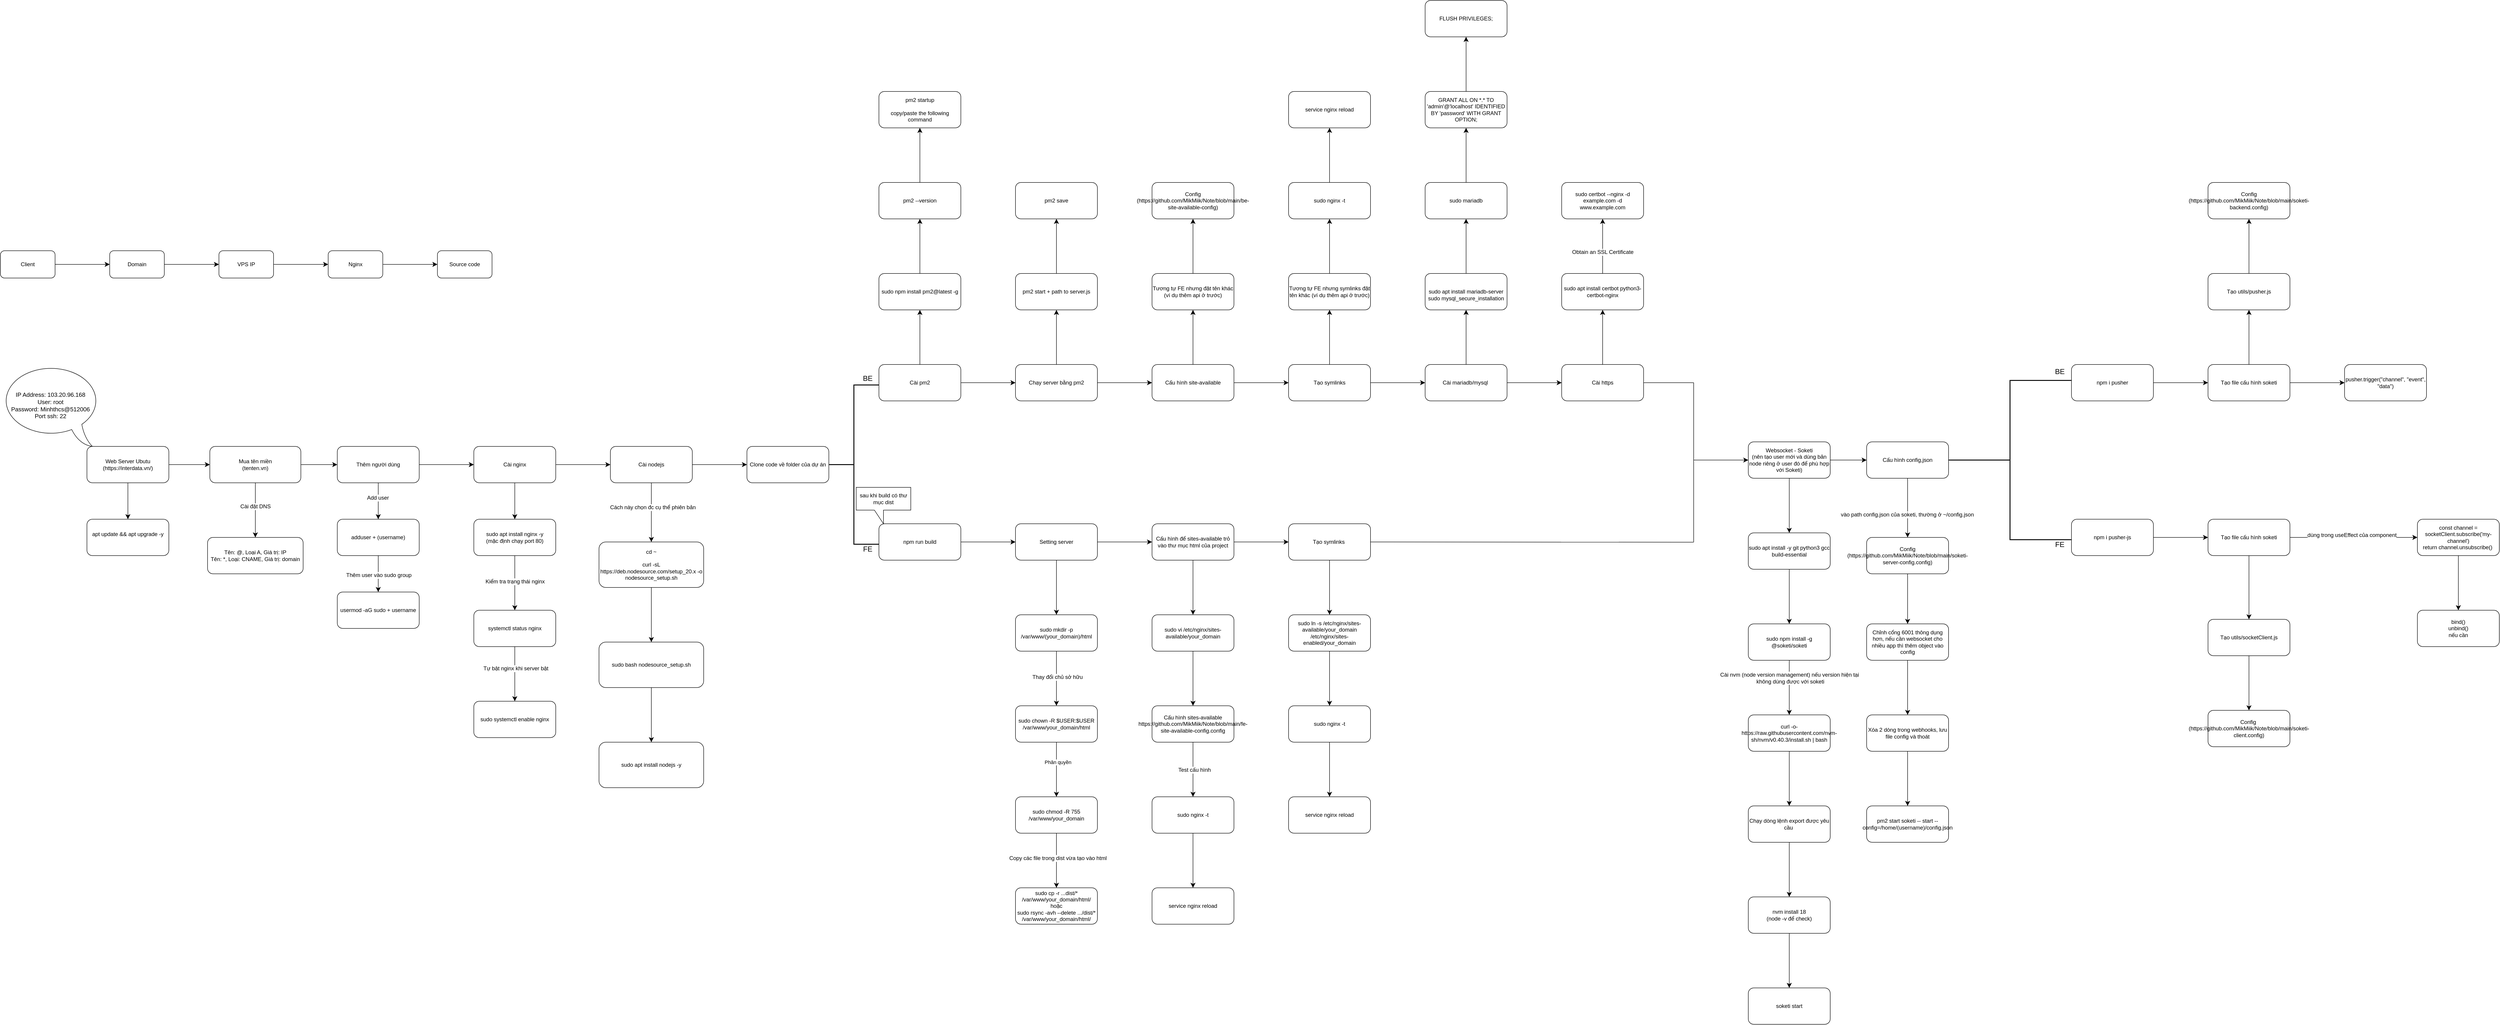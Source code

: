 <mxfile version="28.2.5">
  <diagram name="Page-1" id="xSACXONPx5cVFWfYpjBi">
    <mxGraphModel dx="1097" dy="609" grid="1" gridSize="10" guides="1" tooltips="1" connect="1" arrows="1" fold="1" page="1" pageScale="1" pageWidth="850" pageHeight="1100" math="0" shadow="0">
      <root>
        <mxCell id="0" />
        <mxCell id="1" parent="0" />
        <mxCell id="hfUrtgs2L8aRi2wfqxC7-1" style="edgeStyle=none;curved=1;rounded=0;orthogonalLoop=1;jettySize=auto;html=1;exitX=0;exitY=0.75;exitDx=0;exitDy=0;fontSize=12;startSize=8;endSize=8;" parent="1" edge="1">
          <mxGeometry relative="1" as="geometry">
            <mxPoint x="280" y="1770" as="sourcePoint" />
            <mxPoint x="280" y="1770" as="targetPoint" />
          </mxGeometry>
        </mxCell>
        <mxCell id="hfUrtgs2L8aRi2wfqxC7-2" style="edgeStyle=none;curved=1;rounded=0;orthogonalLoop=1;jettySize=auto;html=1;exitX=1;exitY=0.5;exitDx=0;exitDy=0;fontSize=12;startSize=8;endSize=8;" parent="1" source="hfUrtgs2L8aRi2wfqxC7-3" target="hfUrtgs2L8aRi2wfqxC7-9" edge="1">
          <mxGeometry relative="1" as="geometry" />
        </mxCell>
        <mxCell id="hfUrtgs2L8aRi2wfqxC7-3" value="Web Server Ubutu (https://interdata.vn/)" style="rounded=1;whiteSpace=wrap;html=1;" parent="1" vertex="1">
          <mxGeometry x="230" y="1020" width="180" height="80" as="geometry" />
        </mxCell>
        <mxCell id="hfUrtgs2L8aRi2wfqxC7-4" value="IP Address: 103.20.96.168&lt;br&gt;User: root&lt;br&gt;Password: Minhthcs@512006&lt;br&gt;Port ssh: 22" style="shape=mxgraph.basic.oval_callout;align=center;labelPosition=center;verticalLabelPosition=middle;verticalAlign=middle;labelBackgroundColor=none;labelBorderColor=none;textShadow=0;whiteSpace=wrap;fontFamily=Helvetica;html=1;fontSize=13;horizontal=1;flipH=1;" parent="1" vertex="1">
          <mxGeometry x="40" y="840" width="220" height="180" as="geometry" />
        </mxCell>
        <mxCell id="hfUrtgs2L8aRi2wfqxC7-5" value="apt update &amp;amp;&amp;amp; apt upgrade -y&lt;div&gt;&lt;br&gt;&lt;/div&gt;" style="whiteSpace=wrap;html=1;rounded=1;glass=0;shadow=0;" parent="1" vertex="1">
          <mxGeometry x="230" y="1180" width="180" height="80" as="geometry" />
        </mxCell>
        <mxCell id="hfUrtgs2L8aRi2wfqxC7-6" style="edgeStyle=none;curved=1;rounded=0;orthogonalLoop=1;jettySize=auto;html=1;exitX=1;exitY=0.5;exitDx=0;exitDy=0;entryX=0;entryY=0.5;entryDx=0;entryDy=0;fontSize=12;startSize=8;endSize=8;" parent="1" source="hfUrtgs2L8aRi2wfqxC7-9" target="hfUrtgs2L8aRi2wfqxC7-22" edge="1">
          <mxGeometry relative="1" as="geometry" />
        </mxCell>
        <mxCell id="hfUrtgs2L8aRi2wfqxC7-7" value="" style="edgeStyle=none;curved=1;rounded=0;orthogonalLoop=1;jettySize=auto;html=1;fontSize=12;startSize=8;endSize=8;" parent="1" source="hfUrtgs2L8aRi2wfqxC7-9" target="hfUrtgs2L8aRi2wfqxC7-57" edge="1">
          <mxGeometry relative="1" as="geometry" />
        </mxCell>
        <mxCell id="hfUrtgs2L8aRi2wfqxC7-8" value="Cài đặt DNS" style="edgeLabel;html=1;align=center;verticalAlign=middle;resizable=0;points=[];fontSize=12;" parent="hfUrtgs2L8aRi2wfqxC7-7" vertex="1" connectable="0">
          <mxGeometry x="-0.138" relative="1" as="geometry">
            <mxPoint as="offset" />
          </mxGeometry>
        </mxCell>
        <mxCell id="hfUrtgs2L8aRi2wfqxC7-9" value="Mua tên miền&lt;div&gt;(tenten.vn)&lt;/div&gt;" style="whiteSpace=wrap;html=1;rounded=1;" parent="1" vertex="1">
          <mxGeometry x="500" y="1020" width="200" height="80" as="geometry" />
        </mxCell>
        <mxCell id="hfUrtgs2L8aRi2wfqxC7-10" value="" style="edgeStyle=none;curved=1;rounded=0;orthogonalLoop=1;jettySize=auto;html=1;fontSize=12;startSize=8;endSize=8;" parent="1" source="hfUrtgs2L8aRi2wfqxC7-11" target="hfUrtgs2L8aRi2wfqxC7-13" edge="1">
          <mxGeometry relative="1" as="geometry" />
        </mxCell>
        <mxCell id="hfUrtgs2L8aRi2wfqxC7-11" value="Client" style="rounded=1;whiteSpace=wrap;html=1;" parent="1" vertex="1">
          <mxGeometry x="40" y="590" width="120" height="60" as="geometry" />
        </mxCell>
        <mxCell id="hfUrtgs2L8aRi2wfqxC7-12" value="" style="edgeStyle=none;curved=1;rounded=0;orthogonalLoop=1;jettySize=auto;html=1;fontSize=12;startSize=8;endSize=8;" parent="1" source="hfUrtgs2L8aRi2wfqxC7-13" target="hfUrtgs2L8aRi2wfqxC7-15" edge="1">
          <mxGeometry relative="1" as="geometry" />
        </mxCell>
        <mxCell id="hfUrtgs2L8aRi2wfqxC7-13" value="Domain" style="whiteSpace=wrap;html=1;rounded=1;" parent="1" vertex="1">
          <mxGeometry x="280" y="590" width="120" height="60" as="geometry" />
        </mxCell>
        <mxCell id="hfUrtgs2L8aRi2wfqxC7-14" value="" style="edgeStyle=none;curved=1;rounded=0;orthogonalLoop=1;jettySize=auto;html=1;fontSize=12;startSize=8;endSize=8;" parent="1" source="hfUrtgs2L8aRi2wfqxC7-15" target="hfUrtgs2L8aRi2wfqxC7-17" edge="1">
          <mxGeometry relative="1" as="geometry" />
        </mxCell>
        <mxCell id="hfUrtgs2L8aRi2wfqxC7-15" value="VPS IP" style="whiteSpace=wrap;html=1;rounded=1;" parent="1" vertex="1">
          <mxGeometry x="520" y="590" width="120" height="60" as="geometry" />
        </mxCell>
        <mxCell id="hfUrtgs2L8aRi2wfqxC7-16" value="" style="edgeStyle=none;curved=1;rounded=0;orthogonalLoop=1;jettySize=auto;html=1;fontSize=12;startSize=8;endSize=8;" parent="1" source="hfUrtgs2L8aRi2wfqxC7-17" target="hfUrtgs2L8aRi2wfqxC7-18" edge="1">
          <mxGeometry relative="1" as="geometry" />
        </mxCell>
        <mxCell id="hfUrtgs2L8aRi2wfqxC7-17" value="Nginx" style="whiteSpace=wrap;html=1;rounded=1;" parent="1" vertex="1">
          <mxGeometry x="760" y="590" width="120" height="60" as="geometry" />
        </mxCell>
        <mxCell id="hfUrtgs2L8aRi2wfqxC7-18" value="Source code" style="whiteSpace=wrap;html=1;rounded=1;" parent="1" vertex="1">
          <mxGeometry x="1000" y="590" width="120" height="60" as="geometry" />
        </mxCell>
        <mxCell id="hfUrtgs2L8aRi2wfqxC7-19" value="" style="edgeStyle=none;curved=1;rounded=0;orthogonalLoop=1;jettySize=auto;html=1;fontSize=12;startSize=8;endSize=8;" parent="1" source="hfUrtgs2L8aRi2wfqxC7-22" target="hfUrtgs2L8aRi2wfqxC7-25" edge="1">
          <mxGeometry relative="1" as="geometry" />
        </mxCell>
        <mxCell id="hfUrtgs2L8aRi2wfqxC7-20" value="Add user" style="edgeLabel;html=1;align=center;verticalAlign=middle;resizable=0;points=[];fontSize=12;" parent="hfUrtgs2L8aRi2wfqxC7-19" vertex="1" connectable="0">
          <mxGeometry x="-0.17" y="-1" relative="1" as="geometry">
            <mxPoint as="offset" />
          </mxGeometry>
        </mxCell>
        <mxCell id="hfUrtgs2L8aRi2wfqxC7-21" value="" style="edgeStyle=none;curved=1;rounded=0;orthogonalLoop=1;jettySize=auto;html=1;fontSize=12;startSize=8;endSize=8;" parent="1" source="hfUrtgs2L8aRi2wfqxC7-22" target="hfUrtgs2L8aRi2wfqxC7-29" edge="1">
          <mxGeometry relative="1" as="geometry" />
        </mxCell>
        <mxCell id="hfUrtgs2L8aRi2wfqxC7-22" value="Thêm người dùng" style="rounded=1;whiteSpace=wrap;html=1;" parent="1" vertex="1">
          <mxGeometry x="780" y="1020" width="180" height="80" as="geometry" />
        </mxCell>
        <mxCell id="hfUrtgs2L8aRi2wfqxC7-23" value="" style="edgeStyle=none;curved=1;rounded=0;orthogonalLoop=1;jettySize=auto;html=1;fontSize=12;startSize=8;endSize=8;" parent="1" source="hfUrtgs2L8aRi2wfqxC7-25" target="hfUrtgs2L8aRi2wfqxC7-26" edge="1">
          <mxGeometry relative="1" as="geometry" />
        </mxCell>
        <mxCell id="hfUrtgs2L8aRi2wfqxC7-24" value="Thêm user vào sudo group" style="edgeLabel;html=1;align=center;verticalAlign=middle;resizable=0;points=[];fontSize=12;" parent="hfUrtgs2L8aRi2wfqxC7-23" vertex="1" connectable="0">
          <mxGeometry x="0.077" y="1" relative="1" as="geometry">
            <mxPoint as="offset" />
          </mxGeometry>
        </mxCell>
        <mxCell id="hfUrtgs2L8aRi2wfqxC7-25" value="adduser + (username)" style="rounded=1;whiteSpace=wrap;html=1;" parent="1" vertex="1">
          <mxGeometry x="780" y="1180" width="180" height="80" as="geometry" />
        </mxCell>
        <mxCell id="hfUrtgs2L8aRi2wfqxC7-26" value="usermod -aG sudo + username" style="rounded=1;whiteSpace=wrap;html=1;" parent="1" vertex="1">
          <mxGeometry x="780" y="1340" width="180" height="80" as="geometry" />
        </mxCell>
        <mxCell id="hfUrtgs2L8aRi2wfqxC7-27" value="" style="edgeStyle=none;curved=1;rounded=0;orthogonalLoop=1;jettySize=auto;html=1;fontSize=12;startSize=8;endSize=8;" parent="1" source="hfUrtgs2L8aRi2wfqxC7-29" target="hfUrtgs2L8aRi2wfqxC7-32" edge="1">
          <mxGeometry relative="1" as="geometry" />
        </mxCell>
        <mxCell id="hfUrtgs2L8aRi2wfqxC7-28" value="" style="edgeStyle=none;curved=1;rounded=0;orthogonalLoop=1;jettySize=auto;html=1;fontSize=12;startSize=8;endSize=8;" parent="1" source="hfUrtgs2L8aRi2wfqxC7-29" target="hfUrtgs2L8aRi2wfqxC7-36" edge="1">
          <mxGeometry relative="1" as="geometry" />
        </mxCell>
        <mxCell id="hfUrtgs2L8aRi2wfqxC7-29" value="Cài nginx" style="rounded=1;whiteSpace=wrap;html=1;" parent="1" vertex="1">
          <mxGeometry x="1080" y="1020" width="180" height="80" as="geometry" />
        </mxCell>
        <mxCell id="hfUrtgs2L8aRi2wfqxC7-30" value="" style="edgeStyle=none;curved=1;rounded=0;orthogonalLoop=1;jettySize=auto;html=1;fontSize=12;startSize=8;endSize=8;" parent="1" source="hfUrtgs2L8aRi2wfqxC7-32" target="hfUrtgs2L8aRi2wfqxC7-49" edge="1">
          <mxGeometry relative="1" as="geometry" />
        </mxCell>
        <mxCell id="hfUrtgs2L8aRi2wfqxC7-31" value="Kiểm tra trạng thái nginx&amp;nbsp;" style="edgeLabel;html=1;align=center;verticalAlign=middle;resizable=0;points=[];fontSize=12;" parent="hfUrtgs2L8aRi2wfqxC7-30" vertex="1" connectable="0">
          <mxGeometry x="-0.053" y="2" relative="1" as="geometry">
            <mxPoint as="offset" />
          </mxGeometry>
        </mxCell>
        <mxCell id="hfUrtgs2L8aRi2wfqxC7-32" value="sudo apt install nginx -y&lt;br&gt;(mặc định chạy port 80)" style="rounded=1;whiteSpace=wrap;html=1;" parent="1" vertex="1">
          <mxGeometry x="1080" y="1180" width="180" height="80" as="geometry" />
        </mxCell>
        <mxCell id="hfUrtgs2L8aRi2wfqxC7-33" value="" style="edgeStyle=none;curved=1;rounded=0;orthogonalLoop=1;jettySize=auto;html=1;fontSize=12;startSize=8;endSize=8;" parent="1" source="hfUrtgs2L8aRi2wfqxC7-36" target="hfUrtgs2L8aRi2wfqxC7-39" edge="1">
          <mxGeometry relative="1" as="geometry" />
        </mxCell>
        <mxCell id="hfUrtgs2L8aRi2wfqxC7-34" value="Cách này chọn đc cụ thể phiên bản" style="edgeLabel;html=1;align=center;verticalAlign=middle;resizable=0;points=[];fontSize=12;" parent="hfUrtgs2L8aRi2wfqxC7-33" vertex="1" connectable="0">
          <mxGeometry x="-0.178" y="3" relative="1" as="geometry">
            <mxPoint as="offset" />
          </mxGeometry>
        </mxCell>
        <mxCell id="hfUrtgs2L8aRi2wfqxC7-35" value="" style="edgeStyle=none;curved=1;rounded=0;orthogonalLoop=1;jettySize=auto;html=1;fontSize=12;startSize=8;endSize=8;" parent="1" source="hfUrtgs2L8aRi2wfqxC7-36" target="hfUrtgs2L8aRi2wfqxC7-43" edge="1">
          <mxGeometry relative="1" as="geometry" />
        </mxCell>
        <mxCell id="hfUrtgs2L8aRi2wfqxC7-36" value="Cài nodejs" style="rounded=1;whiteSpace=wrap;html=1;" parent="1" vertex="1">
          <mxGeometry x="1380" y="1020" width="180" height="80" as="geometry" />
        </mxCell>
        <mxCell id="hfUrtgs2L8aRi2wfqxC7-37" style="edgeStyle=none;curved=1;rounded=0;orthogonalLoop=1;jettySize=auto;html=1;exitX=0.5;exitY=1;exitDx=0;exitDy=0;fontSize=12;startSize=8;endSize=8;entryX=0.5;entryY=0;entryDx=0;entryDy=0;" parent="1" source="hfUrtgs2L8aRi2wfqxC7-3" target="hfUrtgs2L8aRi2wfqxC7-5" edge="1">
          <mxGeometry relative="1" as="geometry">
            <mxPoint x="317" y="1142" as="targetPoint" />
          </mxGeometry>
        </mxCell>
        <mxCell id="hfUrtgs2L8aRi2wfqxC7-38" value="" style="edgeStyle=none;curved=1;rounded=0;orthogonalLoop=1;jettySize=auto;html=1;fontSize=12;startSize=8;endSize=8;" parent="1" source="hfUrtgs2L8aRi2wfqxC7-39" target="hfUrtgs2L8aRi2wfqxC7-41" edge="1">
          <mxGeometry relative="1" as="geometry" />
        </mxCell>
        <mxCell id="hfUrtgs2L8aRi2wfqxC7-39" value="cd ~&#xa;&#xa;curl -sL https://deb.nodesource.com/setup_20.x -o nodesource_setup.sh" style="rounded=1;html=1;whiteSpace=wrap;align=center;verticalAlign=middle;" parent="1" vertex="1">
          <mxGeometry x="1355" y="1230" width="230" height="100" as="geometry" />
        </mxCell>
        <mxCell id="hfUrtgs2L8aRi2wfqxC7-40" value="" style="edgeStyle=none;curved=1;rounded=0;orthogonalLoop=1;jettySize=auto;html=1;fontSize=12;startSize=8;endSize=8;" parent="1" source="hfUrtgs2L8aRi2wfqxC7-41" target="hfUrtgs2L8aRi2wfqxC7-42" edge="1">
          <mxGeometry relative="1" as="geometry" />
        </mxCell>
        <mxCell id="hfUrtgs2L8aRi2wfqxC7-41" value="sudo bash nodesource_setup.sh" style="rounded=1;html=1;whiteSpace=wrap;align=center;verticalAlign=middle;" parent="1" vertex="1">
          <mxGeometry x="1355" y="1450" width="230" height="100" as="geometry" />
        </mxCell>
        <mxCell id="hfUrtgs2L8aRi2wfqxC7-42" value="sudo apt install nodejs -y" style="rounded=1;html=1;whiteSpace=wrap;align=center;verticalAlign=middle;" parent="1" vertex="1">
          <mxGeometry x="1355" y="1670" width="230" height="100" as="geometry" />
        </mxCell>
        <mxCell id="hfUrtgs2L8aRi2wfqxC7-43" value="Clone code về folder của dự án" style="rounded=1;whiteSpace=wrap;html=1;" parent="1" vertex="1">
          <mxGeometry x="1680" y="1020" width="180" height="80" as="geometry" />
        </mxCell>
        <mxCell id="hfUrtgs2L8aRi2wfqxC7-44" value="" style="edgeStyle=none;curved=1;rounded=0;orthogonalLoop=1;jettySize=auto;html=1;fontSize=12;startSize=8;endSize=8;" parent="1" source="hfUrtgs2L8aRi2wfqxC7-45" target="hfUrtgs2L8aRi2wfqxC7-53" edge="1">
          <mxGeometry relative="1" as="geometry" />
        </mxCell>
        <mxCell id="hfUrtgs2L8aRi2wfqxC7-45" value="npm run build" style="rounded=1;whiteSpace=wrap;html=1;" parent="1" vertex="1">
          <mxGeometry x="1970" y="1190" width="180" height="80" as="geometry" />
        </mxCell>
        <mxCell id="hfUrtgs2L8aRi2wfqxC7-46" value="sau khi build có thư mục dist" style="shape=callout;whiteSpace=wrap;html=1;perimeter=calloutPerimeter;flipH=1;" parent="1" vertex="1">
          <mxGeometry x="1920" y="1110" width="120" height="80" as="geometry" />
        </mxCell>
        <mxCell id="hfUrtgs2L8aRi2wfqxC7-47" value="" style="edgeStyle=none;curved=1;rounded=0;orthogonalLoop=1;jettySize=auto;html=1;fontSize=12;startSize=8;endSize=8;" parent="1" source="hfUrtgs2L8aRi2wfqxC7-49" target="hfUrtgs2L8aRi2wfqxC7-50" edge="1">
          <mxGeometry relative="1" as="geometry" />
        </mxCell>
        <mxCell id="hfUrtgs2L8aRi2wfqxC7-48" value="Tự bật nginx khi server bật" style="edgeLabel;html=1;align=center;verticalAlign=middle;resizable=0;points=[];fontSize=12;" parent="hfUrtgs2L8aRi2wfqxC7-47" vertex="1" connectable="0">
          <mxGeometry x="-0.197" y="2" relative="1" as="geometry">
            <mxPoint as="offset" />
          </mxGeometry>
        </mxCell>
        <mxCell id="hfUrtgs2L8aRi2wfqxC7-49" value="systemctl status nginx" style="rounded=1;whiteSpace=wrap;html=1;" parent="1" vertex="1">
          <mxGeometry x="1080" y="1380" width="180" height="80" as="geometry" />
        </mxCell>
        <mxCell id="hfUrtgs2L8aRi2wfqxC7-50" value="sudo systemctl enable nginx" style="rounded=1;whiteSpace=wrap;html=1;" parent="1" vertex="1">
          <mxGeometry x="1080" y="1580" width="180" height="80" as="geometry" />
        </mxCell>
        <mxCell id="hfUrtgs2L8aRi2wfqxC7-51" value="" style="edgeStyle=none;curved=1;rounded=0;orthogonalLoop=1;jettySize=auto;html=1;fontSize=12;startSize=8;endSize=8;" parent="1" source="hfUrtgs2L8aRi2wfqxC7-53" target="hfUrtgs2L8aRi2wfqxC7-56" edge="1">
          <mxGeometry relative="1" as="geometry" />
        </mxCell>
        <mxCell id="hfUrtgs2L8aRi2wfqxC7-52" value="" style="edgeStyle=none;curved=1;rounded=0;orthogonalLoop=1;jettySize=auto;html=1;fontSize=12;startSize=8;endSize=8;" parent="1" source="hfUrtgs2L8aRi2wfqxC7-53" target="hfUrtgs2L8aRi2wfqxC7-69" edge="1">
          <mxGeometry relative="1" as="geometry" />
        </mxCell>
        <mxCell id="hfUrtgs2L8aRi2wfqxC7-53" value="Setting server" style="rounded=1;whiteSpace=wrap;html=1;" parent="1" vertex="1">
          <mxGeometry x="2270" y="1190" width="180" height="80" as="geometry" />
        </mxCell>
        <mxCell id="hfUrtgs2L8aRi2wfqxC7-54" value="" style="edgeStyle=none;curved=1;rounded=0;orthogonalLoop=1;jettySize=auto;html=1;fontSize=12;startSize=8;endSize=8;" parent="1" source="hfUrtgs2L8aRi2wfqxC7-56" target="hfUrtgs2L8aRi2wfqxC7-60" edge="1">
          <mxGeometry relative="1" as="geometry" />
        </mxCell>
        <mxCell id="hfUrtgs2L8aRi2wfqxC7-55" value="Thay đổi chủ sở hữu" style="edgeLabel;html=1;align=center;verticalAlign=middle;resizable=0;points=[];fontSize=12;" parent="hfUrtgs2L8aRi2wfqxC7-54" vertex="1" connectable="0">
          <mxGeometry x="-0.049" y="2" relative="1" as="geometry">
            <mxPoint as="offset" />
          </mxGeometry>
        </mxCell>
        <mxCell id="hfUrtgs2L8aRi2wfqxC7-56" value="sudo mkdir -p /var/www/(your_domain)/html" style="rounded=1;whiteSpace=wrap;html=1;" parent="1" vertex="1">
          <mxGeometry x="2270" y="1390" width="180" height="80" as="geometry" />
        </mxCell>
        <mxCell id="hfUrtgs2L8aRi2wfqxC7-57" value="Tên: @, Loại A, Giá trị: IP&lt;br&gt;Tên: *, Loại: CNAME, Giá trị: domain" style="whiteSpace=wrap;html=1;rounded=1;" parent="1" vertex="1">
          <mxGeometry x="495" y="1220" width="210" height="80" as="geometry" />
        </mxCell>
        <mxCell id="hfUrtgs2L8aRi2wfqxC7-58" value="" style="edgeStyle=none;curved=1;rounded=0;orthogonalLoop=1;jettySize=auto;html=1;fontSize=12;startSize=8;endSize=8;" parent="1" source="hfUrtgs2L8aRi2wfqxC7-60" target="hfUrtgs2L8aRi2wfqxC7-63" edge="1">
          <mxGeometry relative="1" as="geometry" />
        </mxCell>
        <mxCell id="hfUrtgs2L8aRi2wfqxC7-59" value="Phân quyền" style="edgeLabel;html=1;align=center;verticalAlign=middle;resizable=0;points=[];" parent="hfUrtgs2L8aRi2wfqxC7-58" vertex="1" connectable="0">
          <mxGeometry x="-0.271" y="3" relative="1" as="geometry">
            <mxPoint as="offset" />
          </mxGeometry>
        </mxCell>
        <mxCell id="hfUrtgs2L8aRi2wfqxC7-60" value="sudo chown -R $USER:$USER /var/www/your_domain/html" style="rounded=1;whiteSpace=wrap;html=1;" parent="1" vertex="1">
          <mxGeometry x="2270" y="1590" width="180" height="80" as="geometry" />
        </mxCell>
        <mxCell id="hfUrtgs2L8aRi2wfqxC7-61" value="" style="edgeStyle=none;curved=1;rounded=0;orthogonalLoop=1;jettySize=auto;html=1;fontSize=12;startSize=8;endSize=8;" parent="1" source="hfUrtgs2L8aRi2wfqxC7-63" target="hfUrtgs2L8aRi2wfqxC7-66" edge="1">
          <mxGeometry relative="1" as="geometry" />
        </mxCell>
        <mxCell id="hfUrtgs2L8aRi2wfqxC7-62" value="Copy các file trong dist vừa tạo vào html" style="edgeLabel;html=1;align=center;verticalAlign=middle;resizable=0;points=[];fontSize=12;" parent="hfUrtgs2L8aRi2wfqxC7-61" vertex="1" connectable="0">
          <mxGeometry x="-0.093" y="3" relative="1" as="geometry">
            <mxPoint as="offset" />
          </mxGeometry>
        </mxCell>
        <mxCell id="hfUrtgs2L8aRi2wfqxC7-63" value="sudo chmod -R 755 /var/www/your_domain" style="rounded=1;whiteSpace=wrap;html=1;" parent="1" vertex="1">
          <mxGeometry x="2270" y="1790" width="180" height="80" as="geometry" />
        </mxCell>
        <mxCell id="hfUrtgs2L8aRi2wfqxC7-66" value="sudo cp -r ...dist/* /var/www/your_domain/html/&lt;br&gt;hoặc&lt;br&gt;sudo rsync -avh --delete .../dist/* /var/www/your_domain/html/" style="rounded=1;whiteSpace=wrap;html=1;" parent="1" vertex="1">
          <mxGeometry x="2270" y="1990" width="180" height="80" as="geometry" />
        </mxCell>
        <mxCell id="hfUrtgs2L8aRi2wfqxC7-67" value="" style="edgeStyle=none;curved=1;rounded=0;orthogonalLoop=1;jettySize=auto;html=1;fontSize=12;startSize=8;endSize=8;" parent="1" source="hfUrtgs2L8aRi2wfqxC7-69" target="hfUrtgs2L8aRi2wfqxC7-71" edge="1">
          <mxGeometry relative="1" as="geometry" />
        </mxCell>
        <mxCell id="hfUrtgs2L8aRi2wfqxC7-68" value="" style="edgeStyle=none;curved=1;rounded=0;orthogonalLoop=1;jettySize=auto;html=1;fontSize=12;startSize=8;endSize=8;" parent="1" source="hfUrtgs2L8aRi2wfqxC7-69" target="hfUrtgs2L8aRi2wfqxC7-79" edge="1">
          <mxGeometry relative="1" as="geometry" />
        </mxCell>
        <mxCell id="hfUrtgs2L8aRi2wfqxC7-69" value="Cấu hình để sites-available trỏ vào thư mục html của project" style="rounded=1;whiteSpace=wrap;html=1;" parent="1" vertex="1">
          <mxGeometry x="2570" y="1190" width="180" height="80" as="geometry" />
        </mxCell>
        <mxCell id="hfUrtgs2L8aRi2wfqxC7-70" value="" style="edgeStyle=none;curved=1;rounded=0;orthogonalLoop=1;jettySize=auto;html=1;fontSize=12;startSize=8;endSize=8;" parent="1" source="hfUrtgs2L8aRi2wfqxC7-71" target="hfUrtgs2L8aRi2wfqxC7-120" edge="1">
          <mxGeometry relative="1" as="geometry" />
        </mxCell>
        <mxCell id="hfUrtgs2L8aRi2wfqxC7-71" value="sudo vi /etc/nginx/sites-available/your_domain" style="rounded=1;whiteSpace=wrap;html=1;" parent="1" vertex="1">
          <mxGeometry x="2570" y="1390" width="180" height="80" as="geometry" />
        </mxCell>
        <mxCell id="hfUrtgs2L8aRi2wfqxC7-72" value="" style="edgeStyle=none;curved=1;rounded=0;orthogonalLoop=1;jettySize=auto;html=1;fontSize=12;startSize=8;endSize=8;" parent="1" source="hfUrtgs2L8aRi2wfqxC7-120" target="hfUrtgs2L8aRi2wfqxC7-75" edge="1">
          <mxGeometry relative="1" as="geometry" />
        </mxCell>
        <mxCell id="hfUrtgs2L8aRi2wfqxC7-73" value="Test cấu hình" style="edgeLabel;html=1;align=center;verticalAlign=middle;resizable=0;points=[];fontSize=12;" parent="hfUrtgs2L8aRi2wfqxC7-72" vertex="1" connectable="0">
          <mxGeometry x="0.018" y="3" relative="1" as="geometry">
            <mxPoint as="offset" />
          </mxGeometry>
        </mxCell>
        <mxCell id="hfUrtgs2L8aRi2wfqxC7-74" value="" style="edgeStyle=none;curved=1;rounded=0;orthogonalLoop=1;jettySize=auto;html=1;fontSize=12;startSize=8;endSize=8;" parent="1" source="hfUrtgs2L8aRi2wfqxC7-75" target="hfUrtgs2L8aRi2wfqxC7-76" edge="1">
          <mxGeometry relative="1" as="geometry" />
        </mxCell>
        <mxCell id="hfUrtgs2L8aRi2wfqxC7-75" value="sudo nginx -t" style="rounded=1;whiteSpace=wrap;html=1;" parent="1" vertex="1">
          <mxGeometry x="2570" y="1790" width="180" height="80" as="geometry" />
        </mxCell>
        <mxCell id="hfUrtgs2L8aRi2wfqxC7-76" value="service nginx reload" style="rounded=1;whiteSpace=wrap;html=1;" parent="1" vertex="1">
          <mxGeometry x="2570" y="1990" width="180" height="80" as="geometry" />
        </mxCell>
        <mxCell id="hfUrtgs2L8aRi2wfqxC7-77" value="" style="edgeStyle=none;curved=1;rounded=0;orthogonalLoop=1;jettySize=auto;html=1;fontSize=12;startSize=8;endSize=8;" parent="1" source="hfUrtgs2L8aRi2wfqxC7-79" target="hfUrtgs2L8aRi2wfqxC7-81" edge="1">
          <mxGeometry relative="1" as="geometry" />
        </mxCell>
        <mxCell id="hfUrtgs2L8aRi2wfqxC7-78" style="edgeStyle=none;curved=1;rounded=0;orthogonalLoop=1;jettySize=auto;html=1;exitX=1;exitY=0.5;exitDx=0;exitDy=0;fontSize=12;startSize=8;endSize=8;endArrow=none;endFill=0;" parent="1" source="hfUrtgs2L8aRi2wfqxC7-79" edge="1">
          <mxGeometry relative="1" as="geometry">
            <mxPoint x="3760" y="1230.538" as="targetPoint" />
          </mxGeometry>
        </mxCell>
        <mxCell id="hfUrtgs2L8aRi2wfqxC7-79" value="Tạo symlinks " style="rounded=1;whiteSpace=wrap;html=1;" parent="1" vertex="1">
          <mxGeometry x="2870" y="1190" width="180" height="80" as="geometry" />
        </mxCell>
        <mxCell id="hfUrtgs2L8aRi2wfqxC7-80" value="" style="edgeStyle=none;curved=1;rounded=0;orthogonalLoop=1;jettySize=auto;html=1;fontSize=12;startSize=8;endSize=8;" parent="1" source="hfUrtgs2L8aRi2wfqxC7-81" target="hfUrtgs2L8aRi2wfqxC7-83" edge="1">
          <mxGeometry relative="1" as="geometry" />
        </mxCell>
        <mxCell id="hfUrtgs2L8aRi2wfqxC7-81" value="sudo ln -s /etc/nginx/sites-available/your_domain /etc/nginx/sites-enabled/your_domain" style="rounded=1;whiteSpace=wrap;html=1;" parent="1" vertex="1">
          <mxGeometry x="2870" y="1390" width="180" height="80" as="geometry" />
        </mxCell>
        <mxCell id="hfUrtgs2L8aRi2wfqxC7-82" value="" style="edgeStyle=none;curved=1;rounded=0;orthogonalLoop=1;jettySize=auto;html=1;fontSize=12;startSize=8;endSize=8;" parent="1" source="hfUrtgs2L8aRi2wfqxC7-83" target="hfUrtgs2L8aRi2wfqxC7-84" edge="1">
          <mxGeometry relative="1" as="geometry" />
        </mxCell>
        <mxCell id="hfUrtgs2L8aRi2wfqxC7-83" value="sudo nginx -t" style="rounded=1;whiteSpace=wrap;html=1;" parent="1" vertex="1">
          <mxGeometry x="2870" y="1590" width="180" height="80" as="geometry" />
        </mxCell>
        <mxCell id="hfUrtgs2L8aRi2wfqxC7-84" value="service nginx reload" style="rounded=1;whiteSpace=wrap;html=1;" parent="1" vertex="1">
          <mxGeometry x="2870" y="1790" width="180" height="80" as="geometry" />
        </mxCell>
        <mxCell id="hfUrtgs2L8aRi2wfqxC7-85" value="" style="edgeStyle=none;curved=1;rounded=0;orthogonalLoop=1;jettySize=auto;html=1;fontSize=12;startSize=8;endSize=8;" parent="1" source="hfUrtgs2L8aRi2wfqxC7-87" target="hfUrtgs2L8aRi2wfqxC7-92" edge="1">
          <mxGeometry relative="1" as="geometry" />
        </mxCell>
        <mxCell id="hfUrtgs2L8aRi2wfqxC7-86" value="" style="edgeStyle=none;curved=1;rounded=0;orthogonalLoop=1;jettySize=auto;html=1;fontSize=12;startSize=8;endSize=8;" parent="1" source="hfUrtgs2L8aRi2wfqxC7-87" target="hfUrtgs2L8aRi2wfqxC7-98" edge="1">
          <mxGeometry relative="1" as="geometry" />
        </mxCell>
        <mxCell id="hfUrtgs2L8aRi2wfqxC7-87" value="Cài pm2" style="rounded=1;whiteSpace=wrap;html=1;" parent="1" vertex="1">
          <mxGeometry x="1970" y="840" width="180" height="80" as="geometry" />
        </mxCell>
        <mxCell id="hfUrtgs2L8aRi2wfqxC7-88" value="" style="strokeWidth=2;html=1;shape=mxgraph.flowchart.annotation_2;align=left;labelPosition=right;pointerEvents=1;" parent="1" vertex="1">
          <mxGeometry x="1860" y="885" width="110" height="350" as="geometry" />
        </mxCell>
        <mxCell id="hfUrtgs2L8aRi2wfqxC7-89" value="BE" style="text;html=1;align=center;verticalAlign=middle;resizable=0;points=[];autosize=1;strokeColor=none;fillColor=none;fontSize=16;" parent="1" vertex="1">
          <mxGeometry x="1925" y="855" width="40" height="30" as="geometry" />
        </mxCell>
        <mxCell id="hfUrtgs2L8aRi2wfqxC7-90" value="FE" style="text;html=1;align=center;verticalAlign=middle;resizable=0;points=[];autosize=1;strokeColor=none;fillColor=none;fontSize=16;" parent="1" vertex="1">
          <mxGeometry x="1925" y="1230" width="40" height="30" as="geometry" />
        </mxCell>
        <mxCell id="hfUrtgs2L8aRi2wfqxC7-91" value="" style="edgeStyle=none;curved=1;rounded=0;orthogonalLoop=1;jettySize=auto;html=1;fontSize=12;startSize=8;endSize=8;" parent="1" source="hfUrtgs2L8aRi2wfqxC7-92" target="hfUrtgs2L8aRi2wfqxC7-94" edge="1">
          <mxGeometry relative="1" as="geometry" />
        </mxCell>
        <mxCell id="hfUrtgs2L8aRi2wfqxC7-92" value="sudo npm install pm2@latest -g" style="rounded=1;whiteSpace=wrap;html=1;" parent="1" vertex="1">
          <mxGeometry x="1970" y="640" width="180" height="80" as="geometry" />
        </mxCell>
        <mxCell id="hfUrtgs2L8aRi2wfqxC7-93" value="" style="edgeStyle=none;curved=1;rounded=0;orthogonalLoop=1;jettySize=auto;html=1;fontSize=12;startSize=8;endSize=8;" parent="1" source="hfUrtgs2L8aRi2wfqxC7-94" target="hfUrtgs2L8aRi2wfqxC7-95" edge="1">
          <mxGeometry relative="1" as="geometry" />
        </mxCell>
        <mxCell id="hfUrtgs2L8aRi2wfqxC7-94" value="pm2 --version" style="rounded=1;whiteSpace=wrap;html=1;" parent="1" vertex="1">
          <mxGeometry x="1970" y="440" width="180" height="80" as="geometry" />
        </mxCell>
        <mxCell id="hfUrtgs2L8aRi2wfqxC7-95" value="pm2 startup&lt;br&gt;&lt;br&gt;copy/paste the following command" style="rounded=1;whiteSpace=wrap;html=1;" parent="1" vertex="1">
          <mxGeometry x="1970" y="240" width="180" height="80" as="geometry" />
        </mxCell>
        <mxCell id="hfUrtgs2L8aRi2wfqxC7-96" value="" style="edgeStyle=none;curved=1;rounded=0;orthogonalLoop=1;jettySize=auto;html=1;fontSize=12;startSize=8;endSize=8;" parent="1" source="hfUrtgs2L8aRi2wfqxC7-98" target="hfUrtgs2L8aRi2wfqxC7-100" edge="1">
          <mxGeometry relative="1" as="geometry" />
        </mxCell>
        <mxCell id="hfUrtgs2L8aRi2wfqxC7-97" value="" style="edgeStyle=none;curved=1;rounded=0;orthogonalLoop=1;jettySize=auto;html=1;fontSize=12;startSize=8;endSize=8;" parent="1" source="hfUrtgs2L8aRi2wfqxC7-98" target="hfUrtgs2L8aRi2wfqxC7-103" edge="1">
          <mxGeometry relative="1" as="geometry" />
        </mxCell>
        <mxCell id="hfUrtgs2L8aRi2wfqxC7-98" value="Chạy server bằng pm2" style="rounded=1;whiteSpace=wrap;html=1;" parent="1" vertex="1">
          <mxGeometry x="2270" y="840" width="180" height="80" as="geometry" />
        </mxCell>
        <mxCell id="hfUrtgs2L8aRi2wfqxC7-99" value="" style="edgeStyle=none;curved=1;rounded=0;orthogonalLoop=1;jettySize=auto;html=1;fontSize=12;startSize=8;endSize=8;" parent="1" source="hfUrtgs2L8aRi2wfqxC7-100" target="hfUrtgs2L8aRi2wfqxC7-104" edge="1">
          <mxGeometry relative="1" as="geometry" />
        </mxCell>
        <mxCell id="hfUrtgs2L8aRi2wfqxC7-100" value="pm2 start + path to server.js" style="rounded=1;whiteSpace=wrap;html=1;" parent="1" vertex="1">
          <mxGeometry x="2270" y="640" width="180" height="80" as="geometry" />
        </mxCell>
        <mxCell id="hfUrtgs2L8aRi2wfqxC7-101" value="" style="edgeStyle=none;curved=1;rounded=0;orthogonalLoop=1;jettySize=auto;html=1;fontSize=12;startSize=8;endSize=8;" parent="1" source="hfUrtgs2L8aRi2wfqxC7-103" target="hfUrtgs2L8aRi2wfqxC7-106" edge="1">
          <mxGeometry relative="1" as="geometry" />
        </mxCell>
        <mxCell id="hfUrtgs2L8aRi2wfqxC7-102" value="" style="edgeStyle=none;curved=1;rounded=0;orthogonalLoop=1;jettySize=auto;html=1;fontSize=12;startSize=8;endSize=8;" parent="1" source="hfUrtgs2L8aRi2wfqxC7-103" target="hfUrtgs2L8aRi2wfqxC7-110" edge="1">
          <mxGeometry relative="1" as="geometry" />
        </mxCell>
        <mxCell id="hfUrtgs2L8aRi2wfqxC7-103" value="Cấu hình site-available" style="rounded=1;whiteSpace=wrap;html=1;" parent="1" vertex="1">
          <mxGeometry x="2570" y="840" width="180" height="80" as="geometry" />
        </mxCell>
        <mxCell id="hfUrtgs2L8aRi2wfqxC7-104" value="pm2 save" style="rounded=1;whiteSpace=wrap;html=1;" parent="1" vertex="1">
          <mxGeometry x="2270" y="440" width="180" height="80" as="geometry" />
        </mxCell>
        <mxCell id="hfUrtgs2L8aRi2wfqxC7-105" value="" style="edgeStyle=none;curved=1;rounded=0;orthogonalLoop=1;jettySize=auto;html=1;fontSize=12;startSize=8;endSize=8;" parent="1" source="hfUrtgs2L8aRi2wfqxC7-106" target="hfUrtgs2L8aRi2wfqxC7-107" edge="1">
          <mxGeometry relative="1" as="geometry" />
        </mxCell>
        <mxCell id="hfUrtgs2L8aRi2wfqxC7-106" value="Tương tự FE nhưng đặt tên khác (ví dụ thêm api ở trước)" style="rounded=1;whiteSpace=wrap;html=1;" parent="1" vertex="1">
          <mxGeometry x="2570" y="640" width="180" height="80" as="geometry" />
        </mxCell>
        <mxCell id="hfUrtgs2L8aRi2wfqxC7-107" value="Config (https://github.com/MikMiik/Note/blob/main/be-site-available-config)" style="rounded=1;whiteSpace=wrap;html=1;" parent="1" vertex="1">
          <mxGeometry x="2570" y="440" width="180" height="80" as="geometry" />
        </mxCell>
        <mxCell id="hfUrtgs2L8aRi2wfqxC7-108" style="edgeStyle=none;curved=1;rounded=0;orthogonalLoop=1;jettySize=auto;html=1;exitX=0.5;exitY=0;exitDx=0;exitDy=0;entryX=0.5;entryY=1;entryDx=0;entryDy=0;fontSize=12;startSize=8;endSize=8;" parent="1" source="hfUrtgs2L8aRi2wfqxC7-110" target="hfUrtgs2L8aRi2wfqxC7-112" edge="1">
          <mxGeometry relative="1" as="geometry" />
        </mxCell>
        <mxCell id="hfUrtgs2L8aRi2wfqxC7-109" value="" style="edgeStyle=none;curved=1;rounded=0;orthogonalLoop=1;jettySize=auto;html=1;fontSize=12;startSize=8;endSize=8;" parent="1" source="hfUrtgs2L8aRi2wfqxC7-110" target="hfUrtgs2L8aRi2wfqxC7-118" edge="1">
          <mxGeometry relative="1" as="geometry" />
        </mxCell>
        <mxCell id="hfUrtgs2L8aRi2wfqxC7-110" value="Tạo symlinks" style="rounded=1;whiteSpace=wrap;html=1;" parent="1" vertex="1">
          <mxGeometry x="2870" y="840" width="180" height="80" as="geometry" />
        </mxCell>
        <mxCell id="hfUrtgs2L8aRi2wfqxC7-111" value="" style="edgeStyle=none;curved=1;rounded=0;orthogonalLoop=1;jettySize=auto;html=1;fontSize=12;startSize=8;endSize=8;" parent="1" source="hfUrtgs2L8aRi2wfqxC7-112" target="hfUrtgs2L8aRi2wfqxC7-114" edge="1">
          <mxGeometry relative="1" as="geometry" />
        </mxCell>
        <mxCell id="hfUrtgs2L8aRi2wfqxC7-112" value="Tương tự FE nhưng symlinks đặt tên khác (ví dụ thêm api ở trước)" style="rounded=1;whiteSpace=wrap;html=1;" parent="1" vertex="1">
          <mxGeometry x="2870" y="640" width="180" height="80" as="geometry" />
        </mxCell>
        <mxCell id="hfUrtgs2L8aRi2wfqxC7-113" value="" style="edgeStyle=none;curved=1;rounded=0;orthogonalLoop=1;jettySize=auto;html=1;fontSize=12;startSize=8;endSize=8;" parent="1" source="hfUrtgs2L8aRi2wfqxC7-114" target="hfUrtgs2L8aRi2wfqxC7-115" edge="1">
          <mxGeometry relative="1" as="geometry" />
        </mxCell>
        <mxCell id="hfUrtgs2L8aRi2wfqxC7-114" value="sudo nginx -t" style="rounded=1;whiteSpace=wrap;html=1;" parent="1" vertex="1">
          <mxGeometry x="2870" y="440" width="180" height="80" as="geometry" />
        </mxCell>
        <mxCell id="hfUrtgs2L8aRi2wfqxC7-115" value="service nginx reload" style="rounded=1;whiteSpace=wrap;html=1;" parent="1" vertex="1">
          <mxGeometry x="2870" y="240" width="180" height="80" as="geometry" />
        </mxCell>
        <mxCell id="hfUrtgs2L8aRi2wfqxC7-116" value="" style="edgeStyle=none;curved=1;rounded=0;orthogonalLoop=1;jettySize=auto;html=1;fontSize=12;startSize=8;endSize=8;" parent="1" source="hfUrtgs2L8aRi2wfqxC7-118" target="hfUrtgs2L8aRi2wfqxC7-122" edge="1">
          <mxGeometry relative="1" as="geometry" />
        </mxCell>
        <mxCell id="hfUrtgs2L8aRi2wfqxC7-117" value="" style="edgeStyle=none;curved=1;rounded=0;orthogonalLoop=1;jettySize=auto;html=1;fontSize=12;startSize=8;endSize=8;" parent="1" source="hfUrtgs2L8aRi2wfqxC7-118" target="hfUrtgs2L8aRi2wfqxC7-130" edge="1">
          <mxGeometry relative="1" as="geometry" />
        </mxCell>
        <mxCell id="hfUrtgs2L8aRi2wfqxC7-118" value="Cài mariadb/mysql&amp;nbsp;" style="rounded=1;whiteSpace=wrap;html=1;" parent="1" vertex="1">
          <mxGeometry x="3170" y="840" width="180" height="80" as="geometry" />
        </mxCell>
        <mxCell id="hfUrtgs2L8aRi2wfqxC7-120" value="Cấu hình sites-available&lt;br&gt;https://github.com/MikMiik/Note/blob/main/fe-site-available-config.config" style="rounded=1;fillColor=default;html=1;whiteSpace=wrap;" parent="1" vertex="1">
          <mxGeometry x="2570" y="1590" width="180" height="80" as="geometry" />
        </mxCell>
        <mxCell id="hfUrtgs2L8aRi2wfqxC7-121" value="" style="edgeStyle=none;curved=1;rounded=0;orthogonalLoop=1;jettySize=auto;html=1;fontSize=12;startSize=8;endSize=8;" parent="1" source="hfUrtgs2L8aRi2wfqxC7-122" target="hfUrtgs2L8aRi2wfqxC7-124" edge="1">
          <mxGeometry relative="1" as="geometry" />
        </mxCell>
        <mxCell id="hfUrtgs2L8aRi2wfqxC7-122" value="&lt;br&gt;sudo apt install mariadb-server&lt;br&gt;sudo mysql_secure_installation" style="rounded=1;whiteSpace=wrap;html=1;" parent="1" vertex="1">
          <mxGeometry x="3170" y="640" width="180" height="80" as="geometry" />
        </mxCell>
        <mxCell id="hfUrtgs2L8aRi2wfqxC7-123" value="" style="edgeStyle=none;curved=1;rounded=0;orthogonalLoop=1;jettySize=auto;html=1;fontSize=12;startSize=8;endSize=8;" parent="1" source="hfUrtgs2L8aRi2wfqxC7-124" target="hfUrtgs2L8aRi2wfqxC7-126" edge="1">
          <mxGeometry relative="1" as="geometry" />
        </mxCell>
        <mxCell id="hfUrtgs2L8aRi2wfqxC7-124" value="sudo mariadb" style="rounded=1;whiteSpace=wrap;html=1;" parent="1" vertex="1">
          <mxGeometry x="3170" y="440" width="180" height="80" as="geometry" />
        </mxCell>
        <mxCell id="hfUrtgs2L8aRi2wfqxC7-125" value="" style="edgeStyle=none;curved=1;rounded=0;orthogonalLoop=1;jettySize=auto;html=1;fontSize=12;startSize=8;endSize=8;" parent="1" source="hfUrtgs2L8aRi2wfqxC7-126" target="hfUrtgs2L8aRi2wfqxC7-127" edge="1">
          <mxGeometry relative="1" as="geometry" />
        </mxCell>
        <mxCell id="hfUrtgs2L8aRi2wfqxC7-126" value="GRANT ALL ON *.* TO &#39;admin&#39;@&#39;localhost&#39; IDENTIFIED BY &#39;password&#39; WITH GRANT OPTION;" style="rounded=1;whiteSpace=wrap;html=1;" parent="1" vertex="1">
          <mxGeometry x="3170" y="240" width="180" height="80" as="geometry" />
        </mxCell>
        <mxCell id="hfUrtgs2L8aRi2wfqxC7-127" value="FLUSH PRIVILEGES;" style="rounded=1;whiteSpace=wrap;html=1;" parent="1" vertex="1">
          <mxGeometry x="3170" y="40" width="180" height="80" as="geometry" />
        </mxCell>
        <mxCell id="hfUrtgs2L8aRi2wfqxC7-128" value="" style="edgeStyle=none;curved=1;rounded=0;orthogonalLoop=1;jettySize=auto;html=1;fontSize=12;startSize=8;endSize=8;" parent="1" source="hfUrtgs2L8aRi2wfqxC7-130" target="hfUrtgs2L8aRi2wfqxC7-133" edge="1">
          <mxGeometry relative="1" as="geometry" />
        </mxCell>
        <mxCell id="hfUrtgs2L8aRi2wfqxC7-129" style="edgeStyle=none;curved=1;rounded=0;orthogonalLoop=1;jettySize=auto;html=1;exitX=1;exitY=0.5;exitDx=0;exitDy=0;fontSize=12;startSize=8;endSize=8;endArrow=none;endFill=0;" parent="1" source="hfUrtgs2L8aRi2wfqxC7-130" edge="1">
          <mxGeometry relative="1" as="geometry">
            <mxPoint x="3760" y="880" as="targetPoint" />
          </mxGeometry>
        </mxCell>
        <mxCell id="hfUrtgs2L8aRi2wfqxC7-130" value="Cài https" style="rounded=1;whiteSpace=wrap;html=1;" parent="1" vertex="1">
          <mxGeometry x="3470" y="840" width="180" height="80" as="geometry" />
        </mxCell>
        <mxCell id="hfUrtgs2L8aRi2wfqxC7-131" value="" style="edgeStyle=none;curved=1;rounded=0;orthogonalLoop=1;jettySize=auto;html=1;fontSize=12;startSize=8;endSize=8;" parent="1" source="hfUrtgs2L8aRi2wfqxC7-133" target="hfUrtgs2L8aRi2wfqxC7-134" edge="1">
          <mxGeometry relative="1" as="geometry" />
        </mxCell>
        <mxCell id="hfUrtgs2L8aRi2wfqxC7-132" value="Obtain an SSL Certificate" style="edgeLabel;html=1;align=center;verticalAlign=middle;resizable=0;points=[];fontSize=12;" parent="hfUrtgs2L8aRi2wfqxC7-131" vertex="1" connectable="0">
          <mxGeometry x="-0.206" relative="1" as="geometry">
            <mxPoint as="offset" />
          </mxGeometry>
        </mxCell>
        <mxCell id="hfUrtgs2L8aRi2wfqxC7-133" value="sudo apt install certbot python3-certbot-nginx" style="rounded=1;whiteSpace=wrap;html=1;" parent="1" vertex="1">
          <mxGeometry x="3470" y="640" width="180" height="80" as="geometry" />
        </mxCell>
        <mxCell id="hfUrtgs2L8aRi2wfqxC7-134" value="sudo certbot --nginx -d example.com -d www.example.com" style="rounded=1;whiteSpace=wrap;html=1;" parent="1" vertex="1">
          <mxGeometry x="3470" y="440" width="180" height="80" as="geometry" />
        </mxCell>
        <mxCell id="hfUrtgs2L8aRi2wfqxC7-135" value="" style="endArrow=none;html=1;rounded=0;fontSize=12;startSize=8;endSize=8;curved=1;strokeColor=default;" parent="1" edge="1">
          <mxGeometry width="50" height="50" relative="1" as="geometry">
            <mxPoint x="3760" y="1230" as="sourcePoint" />
            <mxPoint x="3760" y="880" as="targetPoint" />
          </mxGeometry>
        </mxCell>
        <mxCell id="hfUrtgs2L8aRi2wfqxC7-136" value="" style="endArrow=classic;html=1;rounded=0;fontSize=12;startSize=8;endSize=8;curved=1;entryX=0;entryY=0.5;entryDx=0;entryDy=0;" parent="1" target="hfUrtgs2L8aRi2wfqxC7-139" edge="1">
          <mxGeometry width="50" height="50" relative="1" as="geometry">
            <mxPoint x="3760" y="1050" as="sourcePoint" />
            <mxPoint x="3810" y="1050" as="targetPoint" />
          </mxGeometry>
        </mxCell>
        <mxCell id="hfUrtgs2L8aRi2wfqxC7-137" value="" style="edgeStyle=none;curved=1;rounded=0;orthogonalLoop=1;jettySize=auto;html=1;fontSize=12;startSize=8;endSize=8;" parent="1" source="hfUrtgs2L8aRi2wfqxC7-139" target="hfUrtgs2L8aRi2wfqxC7-147" edge="1">
          <mxGeometry relative="1" as="geometry" />
        </mxCell>
        <mxCell id="hfUrtgs2L8aRi2wfqxC7-138" style="edgeStyle=none;curved=1;rounded=0;orthogonalLoop=1;jettySize=auto;html=1;exitX=1;exitY=0.5;exitDx=0;exitDy=0;entryX=0;entryY=0.5;entryDx=0;entryDy=0;fontSize=12;startSize=8;endSize=8;" parent="1" source="hfUrtgs2L8aRi2wfqxC7-139" target="hfUrtgs2L8aRi2wfqxC7-143" edge="1">
          <mxGeometry relative="1" as="geometry" />
        </mxCell>
        <mxCell id="hfUrtgs2L8aRi2wfqxC7-139" value="Websocket - Soketi&lt;br&gt;(nên tạo user mới và dùng bản node riêng ở user đó để phù hợp với Soketi)" style="rounded=1;whiteSpace=wrap;html=1;" parent="1" vertex="1">
          <mxGeometry x="3880" y="1010" width="180" height="80" as="geometry" />
        </mxCell>
        <mxCell id="hfUrtgs2L8aRi2wfqxC7-140" value="" style="strokeWidth=2;html=1;shape=mxgraph.flowchart.annotation_2;align=left;labelPosition=right;pointerEvents=1;" parent="1" vertex="1">
          <mxGeometry x="4320" y="875" width="270" height="350" as="geometry" />
        </mxCell>
        <mxCell id="hfUrtgs2L8aRi2wfqxC7-141" value="" style="edgeStyle=none;curved=1;rounded=0;orthogonalLoop=1;jettySize=auto;html=1;fontSize=12;startSize=8;endSize=8;" parent="1" source="hfUrtgs2L8aRi2wfqxC7-143" target="hfUrtgs2L8aRi2wfqxC7-159" edge="1">
          <mxGeometry relative="1" as="geometry" />
        </mxCell>
        <mxCell id="hfUrtgs2L8aRi2wfqxC7-142" value="vào path config.json của soketi, thường ở ~/config.json" style="edgeLabel;html=1;align=center;verticalAlign=middle;resizable=0;points=[];fontSize=12;" parent="hfUrtgs2L8aRi2wfqxC7-141" vertex="1" connectable="0">
          <mxGeometry x="0.233" y="-1" relative="1" as="geometry">
            <mxPoint as="offset" />
          </mxGeometry>
        </mxCell>
        <mxCell id="hfUrtgs2L8aRi2wfqxC7-143" value="Cấu hình config,json" style="rounded=1;whiteSpace=wrap;html=1;" parent="1" vertex="1">
          <mxGeometry x="4140" y="1010" width="180" height="80" as="geometry" />
        </mxCell>
        <mxCell id="hfUrtgs2L8aRi2wfqxC7-144" value="BE" style="text;html=1;align=center;verticalAlign=middle;resizable=0;points=[];autosize=1;strokeColor=none;fillColor=none;fontSize=16;" parent="1" vertex="1">
          <mxGeometry x="4544" y="840" width="40" height="30" as="geometry" />
        </mxCell>
        <mxCell id="hfUrtgs2L8aRi2wfqxC7-145" value="FE" style="text;html=1;align=center;verticalAlign=middle;resizable=0;points=[];autosize=1;strokeColor=none;fillColor=none;fontSize=16;" parent="1" vertex="1">
          <mxGeometry x="4544" y="1220" width="40" height="30" as="geometry" />
        </mxCell>
        <mxCell id="hfUrtgs2L8aRi2wfqxC7-146" value="" style="edgeStyle=none;curved=1;rounded=0;orthogonalLoop=1;jettySize=auto;html=1;fontSize=12;startSize=8;endSize=8;" parent="1" source="hfUrtgs2L8aRi2wfqxC7-147" target="hfUrtgs2L8aRi2wfqxC7-150" edge="1">
          <mxGeometry relative="1" as="geometry" />
        </mxCell>
        <mxCell id="hfUrtgs2L8aRi2wfqxC7-147" value="sudo apt install -y git python3 gcc build-essential" style="rounded=1;whiteSpace=wrap;html=1;" parent="1" vertex="1">
          <mxGeometry x="3880" y="1210" width="180" height="80" as="geometry" />
        </mxCell>
        <mxCell id="hfUrtgs2L8aRi2wfqxC7-148" value="" style="edgeStyle=none;curved=1;rounded=0;orthogonalLoop=1;jettySize=auto;html=1;fontSize=12;startSize=8;endSize=8;" parent="1" source="hfUrtgs2L8aRi2wfqxC7-150" target="hfUrtgs2L8aRi2wfqxC7-152" edge="1">
          <mxGeometry relative="1" as="geometry" />
        </mxCell>
        <mxCell id="hfUrtgs2L8aRi2wfqxC7-149" value="Cài nvm (node version management) nếu version hiện tại&amp;nbsp;&lt;br&gt;không dùng được với soketi" style="edgeLabel;html=1;align=center;verticalAlign=middle;resizable=0;points=[];fontSize=12;" parent="hfUrtgs2L8aRi2wfqxC7-148" vertex="1" connectable="0">
          <mxGeometry x="-0.354" y="2" relative="1" as="geometry">
            <mxPoint as="offset" />
          </mxGeometry>
        </mxCell>
        <mxCell id="hfUrtgs2L8aRi2wfqxC7-150" value="sudo npm install -g @soketi/soketi" style="rounded=1;whiteSpace=wrap;html=1;" parent="1" vertex="1">
          <mxGeometry x="3880" y="1410" width="180" height="80" as="geometry" />
        </mxCell>
        <mxCell id="hfUrtgs2L8aRi2wfqxC7-151" value="" style="edgeStyle=none;curved=1;rounded=0;orthogonalLoop=1;jettySize=auto;html=1;fontSize=12;startSize=8;endSize=8;" parent="1" source="hfUrtgs2L8aRi2wfqxC7-152" target="hfUrtgs2L8aRi2wfqxC7-154" edge="1">
          <mxGeometry relative="1" as="geometry" />
        </mxCell>
        <mxCell id="hfUrtgs2L8aRi2wfqxC7-152" value="curl -o- https://raw.githubusercontent.com/nvm-sh/nvm/v0.40.3/install.sh | bash" style="rounded=1;whiteSpace=wrap;html=1;" parent="1" vertex="1">
          <mxGeometry x="3880" y="1610" width="180" height="80" as="geometry" />
        </mxCell>
        <mxCell id="hfUrtgs2L8aRi2wfqxC7-153" value="" style="edgeStyle=none;curved=1;rounded=0;orthogonalLoop=1;jettySize=auto;html=1;fontSize=12;startSize=8;endSize=8;" parent="1" source="hfUrtgs2L8aRi2wfqxC7-154" target="hfUrtgs2L8aRi2wfqxC7-156" edge="1">
          <mxGeometry relative="1" as="geometry" />
        </mxCell>
        <mxCell id="hfUrtgs2L8aRi2wfqxC7-154" value="Chạy dòng lệnh export được yêu cầu&amp;nbsp;" style="rounded=1;whiteSpace=wrap;html=1;" parent="1" vertex="1">
          <mxGeometry x="3880" y="1810" width="180" height="80" as="geometry" />
        </mxCell>
        <mxCell id="hfUrtgs2L8aRi2wfqxC7-155" value="" style="edgeStyle=none;curved=1;rounded=0;orthogonalLoop=1;jettySize=auto;html=1;fontSize=12;startSize=8;endSize=8;" parent="1" source="hfUrtgs2L8aRi2wfqxC7-156" target="hfUrtgs2L8aRi2wfqxC7-157" edge="1">
          <mxGeometry relative="1" as="geometry" />
        </mxCell>
        <mxCell id="hfUrtgs2L8aRi2wfqxC7-156" value="nvm install 18&lt;br&gt;(node -v để check)" style="rounded=1;whiteSpace=wrap;html=1;" parent="1" vertex="1">
          <mxGeometry x="3880" y="2010" width="180" height="80" as="geometry" />
        </mxCell>
        <mxCell id="hfUrtgs2L8aRi2wfqxC7-157" value="soketi start" style="rounded=1;whiteSpace=wrap;html=1;" parent="1" vertex="1">
          <mxGeometry x="3880" y="2210" width="180" height="80" as="geometry" />
        </mxCell>
        <mxCell id="hfUrtgs2L8aRi2wfqxC7-158" value="" style="edgeStyle=none;curved=1;rounded=0;orthogonalLoop=1;jettySize=auto;html=1;fontSize=12;startSize=8;endSize=8;" parent="1" source="hfUrtgs2L8aRi2wfqxC7-159" target="hfUrtgs2L8aRi2wfqxC7-161" edge="1">
          <mxGeometry relative="1" as="geometry" />
        </mxCell>
        <mxCell id="hfUrtgs2L8aRi2wfqxC7-159" value="Config (https://github.com/MikMiik/Note/blob/main/soketi-server-config.config)" style="rounded=1;whiteSpace=wrap;html=1;" parent="1" vertex="1">
          <mxGeometry x="4140" y="1220" width="180" height="80" as="geometry" />
        </mxCell>
        <mxCell id="hfUrtgs2L8aRi2wfqxC7-160" value="" style="edgeStyle=none;curved=1;rounded=0;orthogonalLoop=1;jettySize=auto;html=1;fontSize=12;startSize=8;endSize=8;" parent="1" source="hfUrtgs2L8aRi2wfqxC7-161" target="hfUrtgs2L8aRi2wfqxC7-163" edge="1">
          <mxGeometry relative="1" as="geometry" />
        </mxCell>
        <mxCell id="hfUrtgs2L8aRi2wfqxC7-161" value="Chỉnh cổng 6001 thông dụng hơn, nếu cần websocket cho nhiều app thì thêm object vào config" style="rounded=1;whiteSpace=wrap;html=1;" parent="1" vertex="1">
          <mxGeometry x="4140" y="1410" width="180" height="80" as="geometry" />
        </mxCell>
        <mxCell id="hfUrtgs2L8aRi2wfqxC7-162" style="edgeStyle=none;curved=1;rounded=0;orthogonalLoop=1;jettySize=auto;html=1;exitX=0.5;exitY=1;exitDx=0;exitDy=0;entryX=0.5;entryY=0;entryDx=0;entryDy=0;fontSize=12;startSize=8;endSize=8;" parent="1" source="hfUrtgs2L8aRi2wfqxC7-163" target="hfUrtgs2L8aRi2wfqxC7-164" edge="1">
          <mxGeometry relative="1" as="geometry" />
        </mxCell>
        <mxCell id="hfUrtgs2L8aRi2wfqxC7-163" value="Xóa 2 dòng trong webhooks, lưu file config và thoát" style="rounded=1;whiteSpace=wrap;html=1;" parent="1" vertex="1">
          <mxGeometry x="4140" y="1610" width="180" height="80" as="geometry" />
        </mxCell>
        <mxCell id="hfUrtgs2L8aRi2wfqxC7-164" value="pm2 start soketi -- start --config=/home/(username)/config.json" style="rounded=1;whiteSpace=wrap;html=1;" parent="1" vertex="1">
          <mxGeometry x="4140" y="1810" width="180" height="80" as="geometry" />
        </mxCell>
        <mxCell id="hfUrtgs2L8aRi2wfqxC7-165" value="" style="edgeStyle=none;curved=1;rounded=0;orthogonalLoop=1;jettySize=auto;html=1;fontSize=12;startSize=8;endSize=8;" parent="1" source="hfUrtgs2L8aRi2wfqxC7-166" target="hfUrtgs2L8aRi2wfqxC7-167" edge="1">
          <mxGeometry relative="1" as="geometry" />
        </mxCell>
        <mxCell id="hfUrtgs2L8aRi2wfqxC7-166" value="Tạo utils/socketClient.js" style="rounded=1;whiteSpace=wrap;html=1;" parent="1" vertex="1">
          <mxGeometry x="4890" y="1400" width="180" height="80" as="geometry" />
        </mxCell>
        <mxCell id="hfUrtgs2L8aRi2wfqxC7-167" value="Config&amp;nbsp;&lt;br&gt;(https://github.com/MikMiik/Note/blob/main/soketi-client.config)" style="rounded=1;whiteSpace=wrap;html=1;" parent="1" vertex="1">
          <mxGeometry x="4890" y="1600" width="180" height="80" as="geometry" />
        </mxCell>
        <mxCell id="hfUrtgs2L8aRi2wfqxC7-168" value="" style="edgeStyle=none;curved=1;rounded=0;orthogonalLoop=1;jettySize=auto;html=1;fontSize=12;startSize=8;endSize=8;" parent="1" source="hfUrtgs2L8aRi2wfqxC7-169" target="hfUrtgs2L8aRi2wfqxC7-173" edge="1">
          <mxGeometry relative="1" as="geometry" />
        </mxCell>
        <mxCell id="hfUrtgs2L8aRi2wfqxC7-169" value="npm i pusher-js" style="rounded=1;whiteSpace=wrap;html=1;" parent="1" vertex="1">
          <mxGeometry x="4590" y="1180" width="180" height="80" as="geometry" />
        </mxCell>
        <mxCell id="hfUrtgs2L8aRi2wfqxC7-170" style="edgeStyle=none;curved=1;rounded=0;orthogonalLoop=1;jettySize=auto;html=1;exitX=0.5;exitY=1;exitDx=0;exitDy=0;entryX=0.5;entryY=0;entryDx=0;entryDy=0;fontSize=12;startSize=8;endSize=8;" parent="1" source="hfUrtgs2L8aRi2wfqxC7-173" target="hfUrtgs2L8aRi2wfqxC7-166" edge="1">
          <mxGeometry relative="1" as="geometry" />
        </mxCell>
        <mxCell id="hfUrtgs2L8aRi2wfqxC7-171" value="" style="edgeStyle=none;curved=1;rounded=0;orthogonalLoop=1;jettySize=auto;html=1;fontSize=12;startSize=8;endSize=8;" parent="1" source="hfUrtgs2L8aRi2wfqxC7-173" target="hfUrtgs2L8aRi2wfqxC7-175" edge="1">
          <mxGeometry relative="1" as="geometry" />
        </mxCell>
        <mxCell id="hfUrtgs2L8aRi2wfqxC7-172" value="dùng trong useEffect của component" style="edgeLabel;html=1;align=center;verticalAlign=middle;resizable=0;points=[];fontSize=12;" parent="hfUrtgs2L8aRi2wfqxC7-171" vertex="1" connectable="0">
          <mxGeometry x="-0.033" y="5" relative="1" as="geometry">
            <mxPoint as="offset" />
          </mxGeometry>
        </mxCell>
        <mxCell id="hfUrtgs2L8aRi2wfqxC7-173" value="Tạo file cấu hình soketi" style="rounded=1;whiteSpace=wrap;html=1;" parent="1" vertex="1">
          <mxGeometry x="4890" y="1180" width="180" height="80" as="geometry" />
        </mxCell>
        <mxCell id="hfUrtgs2L8aRi2wfqxC7-174" value="" style="edgeStyle=none;curved=1;rounded=0;orthogonalLoop=1;jettySize=auto;html=1;fontSize=12;startSize=8;endSize=8;" parent="1" source="hfUrtgs2L8aRi2wfqxC7-175" target="hfUrtgs2L8aRi2wfqxC7-185" edge="1">
          <mxGeometry relative="1" as="geometry" />
        </mxCell>
        <mxCell id="hfUrtgs2L8aRi2wfqxC7-175" value="const channel = socketClient.subscribe(&#39;my-channel&#39;)&lt;br&gt;return channel.unsubscribe()&amp;nbsp;" style="rounded=1;whiteSpace=wrap;html=1;" parent="1" vertex="1">
          <mxGeometry x="5350" y="1180" width="180" height="80" as="geometry" />
        </mxCell>
        <mxCell id="hfUrtgs2L8aRi2wfqxC7-176" value="" style="edgeStyle=none;curved=1;rounded=0;orthogonalLoop=1;jettySize=auto;html=1;fontSize=12;startSize=8;endSize=8;" parent="1" source="hfUrtgs2L8aRi2wfqxC7-177" target="hfUrtgs2L8aRi2wfqxC7-180" edge="1">
          <mxGeometry relative="1" as="geometry" />
        </mxCell>
        <mxCell id="hfUrtgs2L8aRi2wfqxC7-177" value="npm i pusher" style="rounded=1;whiteSpace=wrap;html=1;" parent="1" vertex="1">
          <mxGeometry x="4590" y="840" width="180" height="80" as="geometry" />
        </mxCell>
        <mxCell id="hfUrtgs2L8aRi2wfqxC7-178" value="" style="edgeStyle=none;curved=1;rounded=0;orthogonalLoop=1;jettySize=auto;html=1;fontSize=12;startSize=8;endSize=8;" parent="1" source="hfUrtgs2L8aRi2wfqxC7-180" target="hfUrtgs2L8aRi2wfqxC7-182" edge="1">
          <mxGeometry relative="1" as="geometry" />
        </mxCell>
        <mxCell id="hfUrtgs2L8aRi2wfqxC7-179" value="" style="edgeStyle=none;curved=1;rounded=0;orthogonalLoop=1;jettySize=auto;html=1;fontSize=12;startSize=8;endSize=8;" parent="1" source="hfUrtgs2L8aRi2wfqxC7-180" target="hfUrtgs2L8aRi2wfqxC7-184" edge="1">
          <mxGeometry relative="1" as="geometry" />
        </mxCell>
        <mxCell id="hfUrtgs2L8aRi2wfqxC7-180" value="Tạo file cấu hình soketi" style="rounded=1;whiteSpace=wrap;html=1;" parent="1" vertex="1">
          <mxGeometry x="4890" y="840" width="180" height="80" as="geometry" />
        </mxCell>
        <mxCell id="hfUrtgs2L8aRi2wfqxC7-181" value="" style="edgeStyle=none;curved=1;rounded=0;orthogonalLoop=1;jettySize=auto;html=1;fontSize=12;startSize=8;endSize=8;" parent="1" source="hfUrtgs2L8aRi2wfqxC7-182" target="hfUrtgs2L8aRi2wfqxC7-183" edge="1">
          <mxGeometry relative="1" as="geometry" />
        </mxCell>
        <mxCell id="hfUrtgs2L8aRi2wfqxC7-182" value="Tạo utils/pusher.js" style="rounded=1;whiteSpace=wrap;html=1;" parent="1" vertex="1">
          <mxGeometry x="4890" y="640" width="180" height="80" as="geometry" />
        </mxCell>
        <mxCell id="hfUrtgs2L8aRi2wfqxC7-183" value="Config (https://github.com/MikMiik/Note/blob/main/soketi-backend.config)" style="rounded=1;whiteSpace=wrap;html=1;" parent="1" vertex="1">
          <mxGeometry x="4890" y="440" width="180" height="80" as="geometry" />
        </mxCell>
        <mxCell id="hfUrtgs2L8aRi2wfqxC7-184" value="pusher.trigger(&quot;channel&quot;, &quot;event&quot;, &quot;data&quot;)" style="rounded=1;whiteSpace=wrap;html=1;" parent="1" vertex="1">
          <mxGeometry x="5190" y="840" width="180" height="80" as="geometry" />
        </mxCell>
        <mxCell id="hfUrtgs2L8aRi2wfqxC7-185" value="bind()&lt;br&gt;unbind()&lt;br&gt;nếu cần" style="rounded=1;whiteSpace=wrap;html=1;" parent="1" vertex="1">
          <mxGeometry x="5350" y="1380" width="180" height="80" as="geometry" />
        </mxCell>
      </root>
    </mxGraphModel>
  </diagram>
</mxfile>
